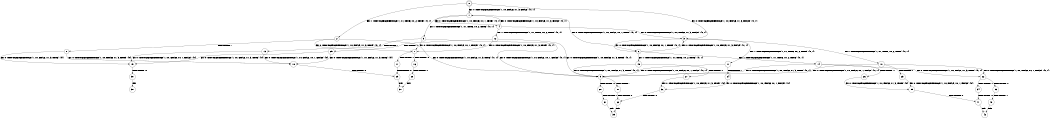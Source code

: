 digraph BCG {
size = "7, 10.5";
center = TRUE;
node [shape = circle];
0 [peripheries = 2];
0 -> 1 [label = "EX !0 !ATOMIC_EXCH_BRANCH (1, +0, FALSE, +1, 3, FALSE) !{0, 1}"];
0 -> 2 [label = "EX !1 !ATOMIC_EXCH_BRANCH (1, +1, TRUE, +0, 2, TRUE) !{0, 1}"];
0 -> 3 [label = "EX !0 !ATOMIC_EXCH_BRANCH (1, +0, FALSE, +1, 3, FALSE) !{0, 1}"];
1 -> 4 [label = "EX !0 !ATOMIC_EXCH_BRANCH (1, +0, FALSE, +0, 1, TRUE) !{0, 1}"];
1 -> 5 [label = "EX !1 !ATOMIC_EXCH_BRANCH (1, +1, TRUE, +0, 2, TRUE) !{0, 1}"];
1 -> 6 [label = "EX !0 !ATOMIC_EXCH_BRANCH (1, +0, FALSE, +0, 1, TRUE) !{0, 1}"];
2 -> 7 [label = "EX !0 !ATOMIC_EXCH_BRANCH (1, +0, FALSE, +1, 3, TRUE) !{0, 1}"];
2 -> 8 [label = "TERMINATE !1"];
2 -> 9 [label = "EX !0 !ATOMIC_EXCH_BRANCH (1, +0, FALSE, +1, 3, TRUE) !{0, 1}"];
3 -> 10 [label = "EX !1 !ATOMIC_EXCH_BRANCH (1, +1, TRUE, +0, 2, TRUE) !{0, 1}"];
3 -> 6 [label = "EX !0 !ATOMIC_EXCH_BRANCH (1, +0, FALSE, +0, 1, TRUE) !{0, 1}"];
3 -> 11 [label = "EX !1 !ATOMIC_EXCH_BRANCH (1, +1, TRUE, +0, 2, TRUE) !{0, 1}"];
4 -> 1 [label = "EX !0 !ATOMIC_EXCH_BRANCH (1, +0, FALSE, +1, 3, FALSE) !{0, 1}"];
4 -> 12 [label = "EX !1 !ATOMIC_EXCH_BRANCH (1, +1, TRUE, +0, 2, TRUE) !{0, 1}"];
4 -> 3 [label = "EX !0 !ATOMIC_EXCH_BRANCH (1, +0, FALSE, +1, 3, FALSE) !{0, 1}"];
5 -> 7 [label = "EX !0 !ATOMIC_EXCH_BRANCH (1, +0, FALSE, +0, 1, FALSE) !{0, 1}"];
5 -> 13 [label = "TERMINATE !1"];
5 -> 9 [label = "EX !0 !ATOMIC_EXCH_BRANCH (1, +0, FALSE, +0, 1, FALSE) !{0, 1}"];
6 -> 14 [label = "EX !1 !ATOMIC_EXCH_BRANCH (1, +1, TRUE, +0, 2, TRUE) !{0, 1}"];
6 -> 3 [label = "EX !0 !ATOMIC_EXCH_BRANCH (1, +0, FALSE, +1, 3, FALSE) !{0, 1}"];
6 -> 15 [label = "EX !1 !ATOMIC_EXCH_BRANCH (1, +1, TRUE, +0, 2, TRUE) !{0, 1}"];
7 -> 16 [label = "TERMINATE !0"];
7 -> 17 [label = "TERMINATE !1"];
8 -> 18 [label = "EX !0 !ATOMIC_EXCH_BRANCH (1, +0, FALSE, +1, 3, TRUE) !{0}"];
8 -> 19 [label = "EX !0 !ATOMIC_EXCH_BRANCH (1, +0, FALSE, +1, 3, TRUE) !{0}"];
9 -> 20 [label = "TERMINATE !0"];
9 -> 21 [label = "TERMINATE !1"];
10 -> 22 [label = "EX !0 !ATOMIC_EXCH_BRANCH (1, +0, FALSE, +0, 1, FALSE) !{0, 1}"];
10 -> 23 [label = "TERMINATE !1"];
10 -> 9 [label = "EX !0 !ATOMIC_EXCH_BRANCH (1, +0, FALSE, +0, 1, FALSE) !{0, 1}"];
11 -> 9 [label = "EX !0 !ATOMIC_EXCH_BRANCH (1, +0, FALSE, +0, 1, FALSE) !{0, 1}"];
11 -> 24 [label = "TERMINATE !1"];
12 -> 7 [label = "EX !0 !ATOMIC_EXCH_BRANCH (1, +0, FALSE, +1, 3, TRUE) !{0, 1}"];
12 -> 25 [label = "TERMINATE !1"];
12 -> 9 [label = "EX !0 !ATOMIC_EXCH_BRANCH (1, +0, FALSE, +1, 3, TRUE) !{0, 1}"];
13 -> 18 [label = "EX !0 !ATOMIC_EXCH_BRANCH (1, +0, FALSE, +0, 1, FALSE) !{0}"];
13 -> 19 [label = "EX !0 !ATOMIC_EXCH_BRANCH (1, +0, FALSE, +0, 1, FALSE) !{0}"];
14 -> 22 [label = "EX !0 !ATOMIC_EXCH_BRANCH (1, +0, FALSE, +1, 3, TRUE) !{0, 1}"];
14 -> 26 [label = "TERMINATE !1"];
14 -> 9 [label = "EX !0 !ATOMIC_EXCH_BRANCH (1, +0, FALSE, +1, 3, TRUE) !{0, 1}"];
15 -> 9 [label = "EX !0 !ATOMIC_EXCH_BRANCH (1, +0, FALSE, +1, 3, TRUE) !{0, 1}"];
15 -> 27 [label = "TERMINATE !1"];
16 -> 28 [label = "TERMINATE !1"];
17 -> 29 [label = "TERMINATE !0"];
18 -> 29 [label = "TERMINATE !0"];
19 -> 30 [label = "TERMINATE !0"];
20 -> 31 [label = "TERMINATE !1"];
21 -> 32 [label = "TERMINATE !0"];
22 -> 33 [label = "TERMINATE !0"];
22 -> 34 [label = "TERMINATE !1"];
23 -> 35 [label = "EX !0 !ATOMIC_EXCH_BRANCH (1, +0, FALSE, +0, 1, FALSE) !{0}"];
24 -> 36 [label = "EX !0 !ATOMIC_EXCH_BRANCH (1, +0, FALSE, +0, 1, FALSE) !{0}"];
25 -> 18 [label = "EX !0 !ATOMIC_EXCH_BRANCH (1, +0, FALSE, +1, 3, TRUE) !{0}"];
25 -> 19 [label = "EX !0 !ATOMIC_EXCH_BRANCH (1, +0, FALSE, +1, 3, TRUE) !{0}"];
26 -> 35 [label = "EX !0 !ATOMIC_EXCH_BRANCH (1, +0, FALSE, +1, 3, TRUE) !{0}"];
27 -> 36 [label = "EX !0 !ATOMIC_EXCH_BRANCH (1, +0, FALSE, +1, 3, TRUE) !{0}"];
28 -> 37 [label = "exit"];
29 -> 37 [label = "exit"];
30 -> 38 [label = "exit"];
31 -> 39 [label = "exit"];
32 -> 39 [label = "exit"];
33 -> 40 [label = "TERMINATE !1"];
34 -> 41 [label = "TERMINATE !0"];
35 -> 41 [label = "TERMINATE !0"];
36 -> 32 [label = "TERMINATE !0"];
40 -> 42 [label = "exit"];
41 -> 42 [label = "exit"];
}

